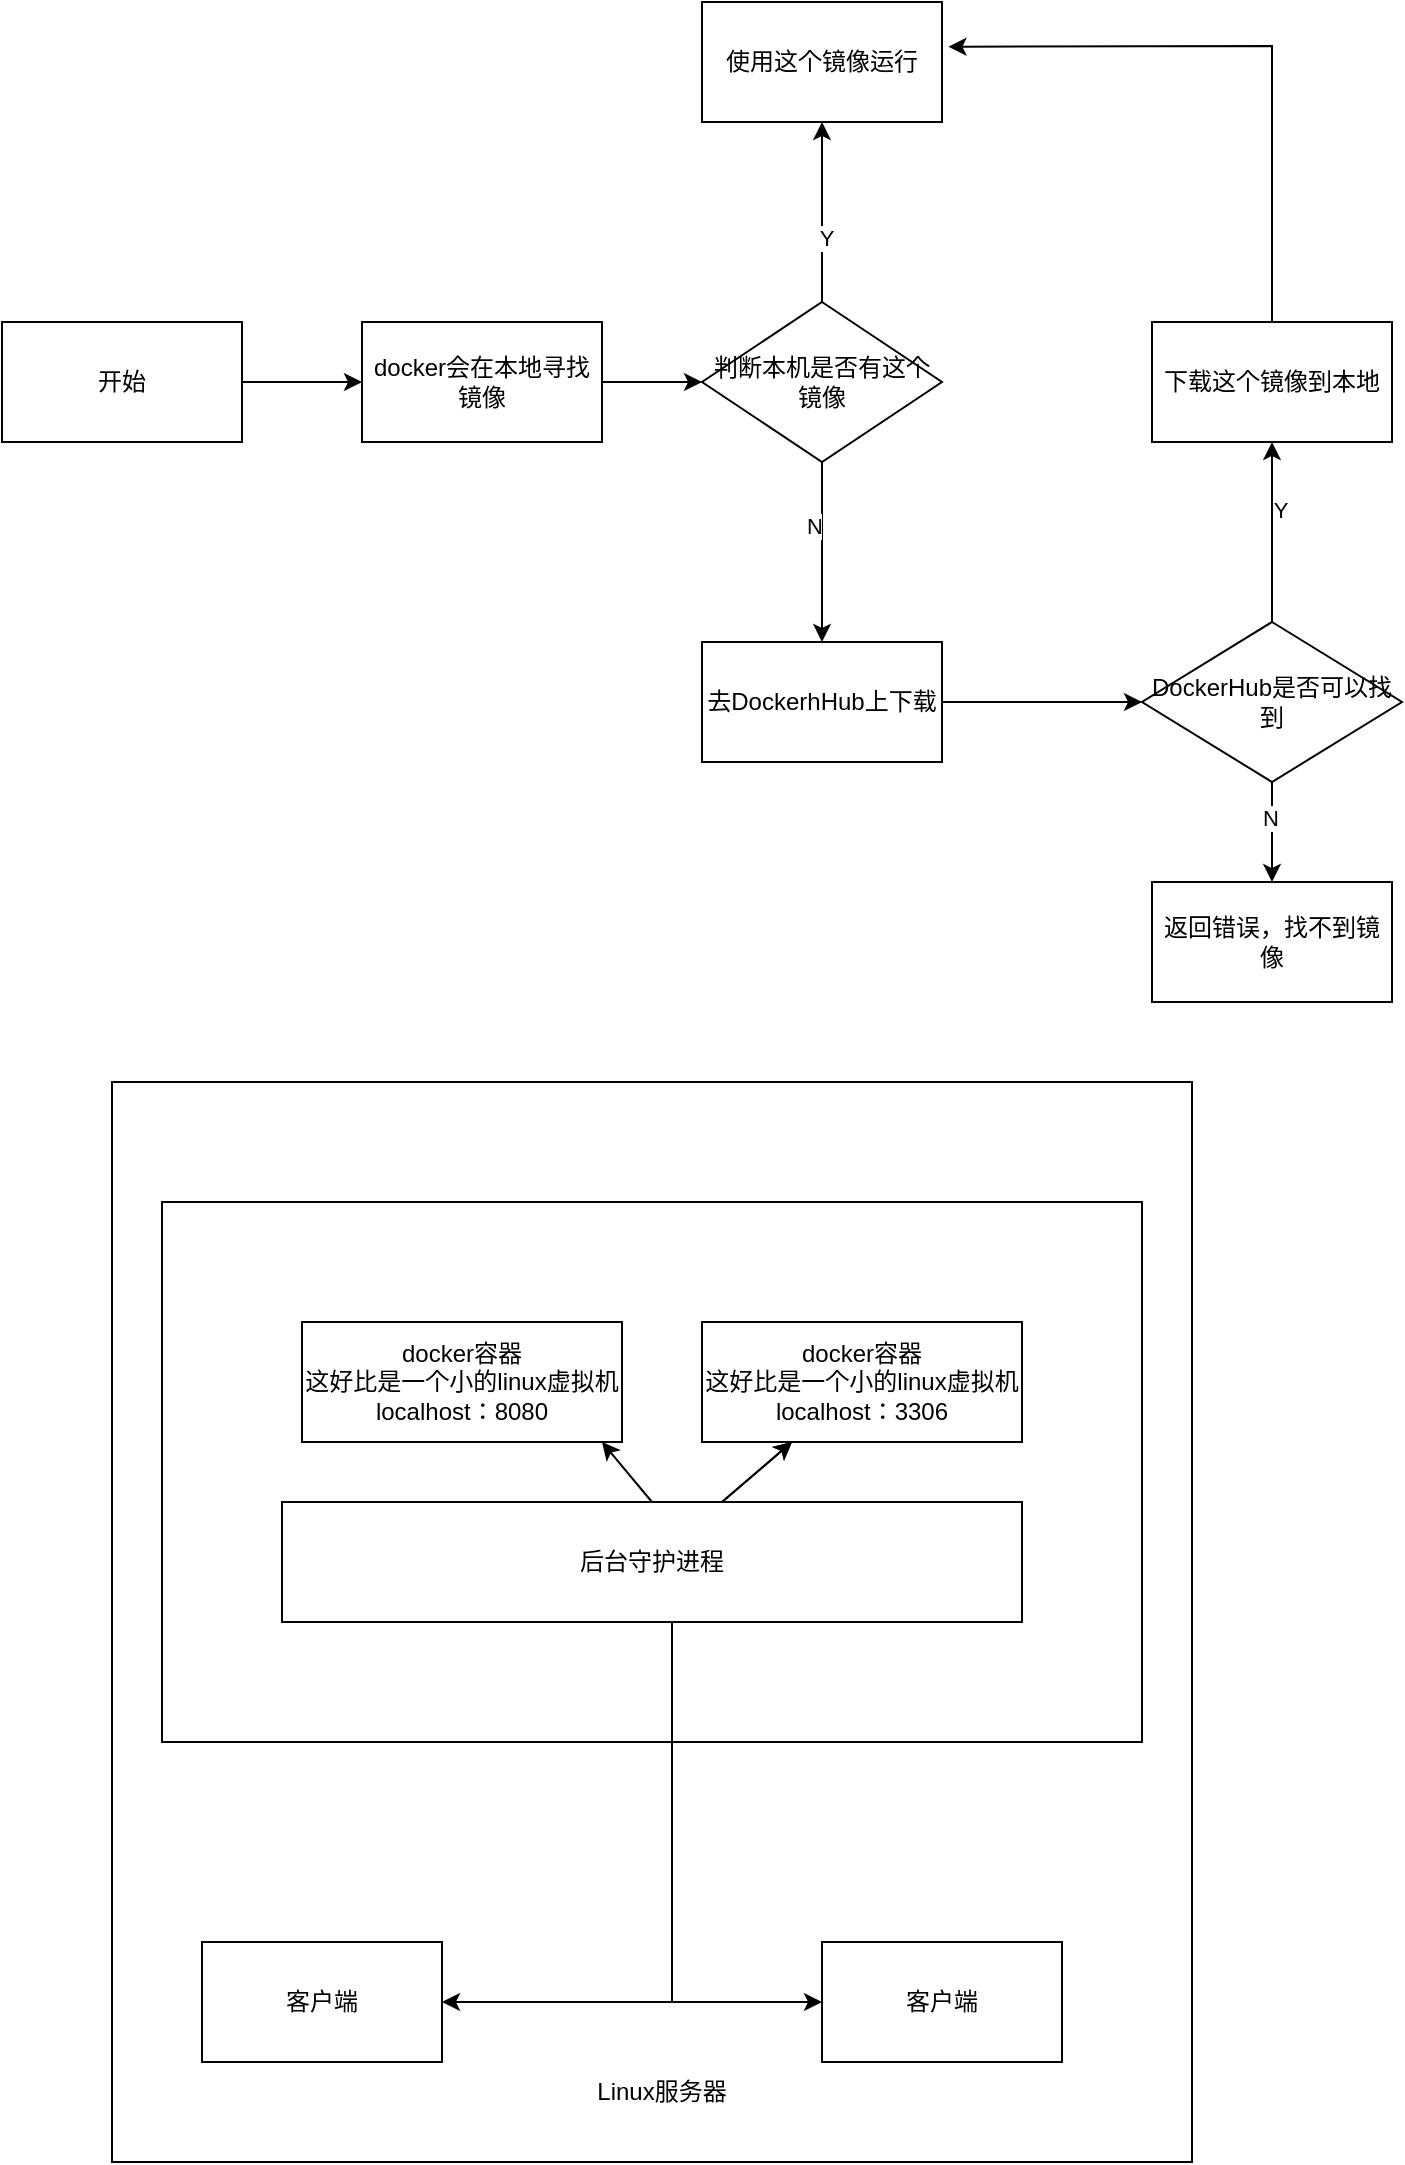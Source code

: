 <mxfile version="20.1.1" type="github"><diagram id="FtkHEyfdKHrwwROyvQuq" name="Page-1"><mxGraphModel dx="1030" dy="559" grid="1" gridSize="10" guides="1" tooltips="1" connect="1" arrows="1" fold="1" page="1" pageScale="1" pageWidth="827" pageHeight="1169" math="0" shadow="0"><root><mxCell id="0"/><mxCell id="1" parent="0"/><mxCell id="6hAmKiNb38YFo3xce6xO-38" value="" style="whiteSpace=wrap;html=1;aspect=fixed;" parent="1" vertex="1"><mxGeometry x="95" y="620" width="540" height="540" as="geometry"/></mxCell><mxCell id="6hAmKiNb38YFo3xce6xO-5" value="" style="edgeStyle=orthogonalEdgeStyle;rounded=0;orthogonalLoop=1;jettySize=auto;html=1;" parent="1" source="6hAmKiNb38YFo3xce6xO-3" target="6hAmKiNb38YFo3xce6xO-4" edge="1"><mxGeometry relative="1" as="geometry"/></mxCell><mxCell id="6hAmKiNb38YFo3xce6xO-3" value="开始" style="rounded=0;whiteSpace=wrap;html=1;" parent="1" vertex="1"><mxGeometry x="40" y="240" width="120" height="60" as="geometry"/></mxCell><mxCell id="6hAmKiNb38YFo3xce6xO-7" value="" style="edgeStyle=orthogonalEdgeStyle;rounded=0;orthogonalLoop=1;jettySize=auto;html=1;" parent="1" source="6hAmKiNb38YFo3xce6xO-4" target="6hAmKiNb38YFo3xce6xO-6" edge="1"><mxGeometry relative="1" as="geometry"/></mxCell><mxCell id="6hAmKiNb38YFo3xce6xO-4" value="docker会在本地寻找镜像" style="whiteSpace=wrap;html=1;rounded=0;" parent="1" vertex="1"><mxGeometry x="220" y="240" width="120" height="60" as="geometry"/></mxCell><mxCell id="6hAmKiNb38YFo3xce6xO-9" value="" style="edgeStyle=orthogonalEdgeStyle;rounded=0;orthogonalLoop=1;jettySize=auto;html=1;" parent="1" source="6hAmKiNb38YFo3xce6xO-6" target="6hAmKiNb38YFo3xce6xO-8" edge="1"><mxGeometry relative="1" as="geometry"/></mxCell><mxCell id="6hAmKiNb38YFo3xce6xO-10" value="N" style="edgeLabel;html=1;align=center;verticalAlign=middle;resizable=0;points=[];" parent="6hAmKiNb38YFo3xce6xO-9" vertex="1" connectable="0"><mxGeometry x="-0.298" y="-4" relative="1" as="geometry"><mxPoint as="offset"/></mxGeometry></mxCell><mxCell id="6hAmKiNb38YFo3xce6xO-12" value="" style="edgeStyle=orthogonalEdgeStyle;rounded=0;orthogonalLoop=1;jettySize=auto;html=1;" parent="1" source="6hAmKiNb38YFo3xce6xO-6" target="6hAmKiNb38YFo3xce6xO-11" edge="1"><mxGeometry relative="1" as="geometry"/></mxCell><mxCell id="6hAmKiNb38YFo3xce6xO-13" value="Y" style="edgeLabel;html=1;align=center;verticalAlign=middle;resizable=0;points=[];" parent="6hAmKiNb38YFo3xce6xO-12" vertex="1" connectable="0"><mxGeometry x="-0.28" y="-2" relative="1" as="geometry"><mxPoint as="offset"/></mxGeometry></mxCell><mxCell id="6hAmKiNb38YFo3xce6xO-6" value="判断本机是否有这个镜像" style="rhombus;whiteSpace=wrap;html=1;rounded=0;" parent="1" vertex="1"><mxGeometry x="390" y="230" width="120" height="80" as="geometry"/></mxCell><mxCell id="6hAmKiNb38YFo3xce6xO-15" value="" style="edgeStyle=orthogonalEdgeStyle;rounded=0;orthogonalLoop=1;jettySize=auto;html=1;" parent="1" source="6hAmKiNb38YFo3xce6xO-8" target="6hAmKiNb38YFo3xce6xO-14" edge="1"><mxGeometry relative="1" as="geometry"/></mxCell><mxCell id="6hAmKiNb38YFo3xce6xO-8" value="去DockerhHub上下载" style="whiteSpace=wrap;html=1;rounded=0;" parent="1" vertex="1"><mxGeometry x="390" y="400" width="120" height="60" as="geometry"/></mxCell><mxCell id="6hAmKiNb38YFo3xce6xO-11" value="使用这个镜像运行" style="whiteSpace=wrap;html=1;rounded=0;" parent="1" vertex="1"><mxGeometry x="390" y="80" width="120" height="60" as="geometry"/></mxCell><mxCell id="6hAmKiNb38YFo3xce6xO-17" value="" style="edgeStyle=orthogonalEdgeStyle;rounded=0;orthogonalLoop=1;jettySize=auto;html=1;" parent="1" source="6hAmKiNb38YFo3xce6xO-14" target="6hAmKiNb38YFo3xce6xO-16" edge="1"><mxGeometry relative="1" as="geometry"/></mxCell><mxCell id="6hAmKiNb38YFo3xce6xO-18" value="N" style="edgeLabel;html=1;align=center;verticalAlign=middle;resizable=0;points=[];" parent="6hAmKiNb38YFo3xce6xO-17" vertex="1" connectable="0"><mxGeometry x="-0.28" y="-1" relative="1" as="geometry"><mxPoint as="offset"/></mxGeometry></mxCell><mxCell id="6hAmKiNb38YFo3xce6xO-20" value="" style="edgeStyle=orthogonalEdgeStyle;rounded=0;orthogonalLoop=1;jettySize=auto;html=1;" parent="1" source="6hAmKiNb38YFo3xce6xO-14" target="6hAmKiNb38YFo3xce6xO-19" edge="1"><mxGeometry relative="1" as="geometry"/></mxCell><mxCell id="6hAmKiNb38YFo3xce6xO-21" value="Y" style="edgeLabel;html=1;align=center;verticalAlign=middle;resizable=0;points=[];" parent="6hAmKiNb38YFo3xce6xO-20" vertex="1" connectable="0"><mxGeometry x="0.24" y="-4" relative="1" as="geometry"><mxPoint as="offset"/></mxGeometry></mxCell><mxCell id="6hAmKiNb38YFo3xce6xO-14" value="DockerHub是否可以找到" style="rhombus;whiteSpace=wrap;html=1;rounded=0;" parent="1" vertex="1"><mxGeometry x="610" y="390" width="130" height="80" as="geometry"/></mxCell><mxCell id="6hAmKiNb38YFo3xce6xO-16" value="返回错误，找不到镜像" style="whiteSpace=wrap;html=1;rounded=0;" parent="1" vertex="1"><mxGeometry x="615" y="520" width="120" height="60" as="geometry"/></mxCell><mxCell id="6hAmKiNb38YFo3xce6xO-19" value="下载这个镜像到本地" style="whiteSpace=wrap;html=1;rounded=0;" parent="1" vertex="1"><mxGeometry x="615" y="240" width="120" height="60" as="geometry"/></mxCell><mxCell id="6hAmKiNb38YFo3xce6xO-22" value="" style="endArrow=classic;html=1;rounded=0;exitX=0.5;exitY=0;exitDx=0;exitDy=0;entryX=1.027;entryY=0.373;entryDx=0;entryDy=0;entryPerimeter=0;" parent="1" source="6hAmKiNb38YFo3xce6xO-19" target="6hAmKiNb38YFo3xce6xO-11" edge="1"><mxGeometry width="50" height="50" relative="1" as="geometry"><mxPoint x="390" y="390" as="sourcePoint"/><mxPoint x="440" y="340" as="targetPoint"/><Array as="points"><mxPoint x="675" y="102"/></Array></mxGeometry></mxCell><mxCell id="6hAmKiNb38YFo3xce6xO-23" value="客户端" style="rounded=0;whiteSpace=wrap;html=1;" parent="1" vertex="1"><mxGeometry x="140" y="1050" width="120" height="60" as="geometry"/></mxCell><mxCell id="6hAmKiNb38YFo3xce6xO-24" value="客户端" style="rounded=0;whiteSpace=wrap;html=1;" parent="1" vertex="1"><mxGeometry x="450" y="1050" width="120" height="60" as="geometry"/></mxCell><mxCell id="6hAmKiNb38YFo3xce6xO-25" value="" style="whiteSpace=wrap;html=1;" parent="1" vertex="1"><mxGeometry x="120" y="680" width="490" height="270" as="geometry"/></mxCell><mxCell id="6hAmKiNb38YFo3xce6xO-34" value="" style="edgeStyle=orthogonalEdgeStyle;rounded=0;orthogonalLoop=1;jettySize=auto;html=1;entryX=1;entryY=0.5;entryDx=0;entryDy=0;" parent="1" source="6hAmKiNb38YFo3xce6xO-26" target="6hAmKiNb38YFo3xce6xO-23" edge="1"><mxGeometry relative="1" as="geometry"><mxPoint x="375" y="980" as="targetPoint"/><Array as="points"><mxPoint x="375" y="1080"/></Array></mxGeometry></mxCell><mxCell id="6hAmKiNb38YFo3xce6xO-45" value="" style="edgeStyle=none;rounded=0;orthogonalLoop=1;jettySize=auto;html=1;" parent="1" source="6hAmKiNb38YFo3xce6xO-26" target="6hAmKiNb38YFo3xce6xO-32" edge="1"><mxGeometry relative="1" as="geometry"/></mxCell><mxCell id="6hAmKiNb38YFo3xce6xO-46" value="" style="edgeStyle=none;rounded=0;orthogonalLoop=1;jettySize=auto;html=1;" parent="1" source="6hAmKiNb38YFo3xce6xO-26" target="6hAmKiNb38YFo3xce6xO-32" edge="1"><mxGeometry relative="1" as="geometry"/></mxCell><mxCell id="6hAmKiNb38YFo3xce6xO-26" value="后台守护进程" style="rounded=0;whiteSpace=wrap;html=1;" parent="1" vertex="1"><mxGeometry x="180" y="830" width="370" height="60" as="geometry"/></mxCell><mxCell id="6hAmKiNb38YFo3xce6xO-27" value="docker容器&lt;br&gt;这好比是一个小的linux虚拟机&lt;br&gt;localhost：8080" style="rounded=0;whiteSpace=wrap;html=1;" parent="1" vertex="1"><mxGeometry x="190" y="740" width="160" height="60" as="geometry"/></mxCell><mxCell id="6hAmKiNb38YFo3xce6xO-32" value="&lt;span&gt;docker容器&lt;/span&gt;&lt;br&gt;&lt;span&gt;这好比是一个小的linux虚拟机&lt;/span&gt;&lt;br&gt;&lt;span&gt;localhost：3306&lt;/span&gt;" style="rounded=0;whiteSpace=wrap;html=1;" parent="1" vertex="1"><mxGeometry x="390" y="740" width="160" height="60" as="geometry"/></mxCell><mxCell id="6hAmKiNb38YFo3xce6xO-37" value="" style="endArrow=classic;html=1;rounded=0;entryX=0;entryY=0.5;entryDx=0;entryDy=0;" parent="1" target="6hAmKiNb38YFo3xce6xO-24" edge="1"><mxGeometry width="50" height="50" relative="1" as="geometry"><mxPoint x="370" y="1080" as="sourcePoint"/><mxPoint x="410" y="860" as="targetPoint"/></mxGeometry></mxCell><mxCell id="6hAmKiNb38YFo3xce6xO-40" value="Linux服务器" style="text;html=1;strokeColor=none;fillColor=none;align=center;verticalAlign=middle;whiteSpace=wrap;rounded=0;" parent="1" vertex="1"><mxGeometry x="330" y="1110" width="80" height="30" as="geometry"/></mxCell><mxCell id="6hAmKiNb38YFo3xce6xO-48" value="" style="edgeStyle=none;rounded=0;orthogonalLoop=1;jettySize=auto;html=1;exitX=0.5;exitY=0;exitDx=0;exitDy=0;" parent="1" source="6hAmKiNb38YFo3xce6xO-26" edge="1"><mxGeometry relative="1" as="geometry"><mxPoint x="410" y="840" as="sourcePoint"/><mxPoint x="340" y="800" as="targetPoint"/></mxGeometry></mxCell></root></mxGraphModel></diagram></mxfile>